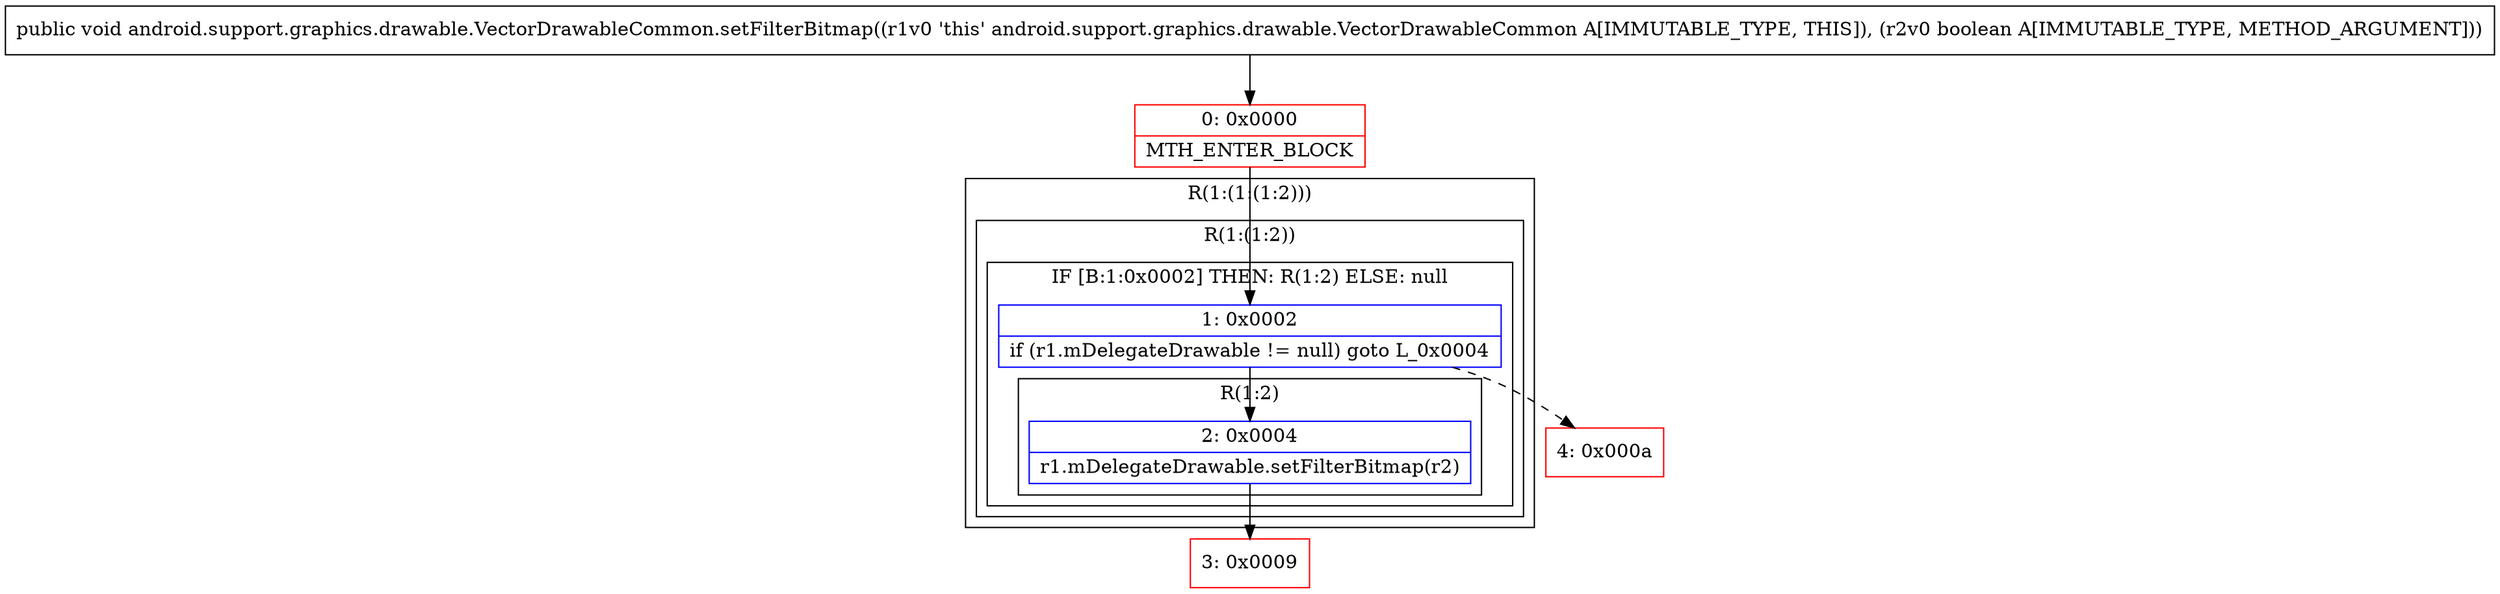 digraph "CFG forandroid.support.graphics.drawable.VectorDrawableCommon.setFilterBitmap(Z)V" {
subgraph cluster_Region_172754165 {
label = "R(1:(1:(1:2)))";
node [shape=record,color=blue];
subgraph cluster_Region_1323893783 {
label = "R(1:(1:2))";
node [shape=record,color=blue];
subgraph cluster_IfRegion_181142950 {
label = "IF [B:1:0x0002] THEN: R(1:2) ELSE: null";
node [shape=record,color=blue];
Node_1 [shape=record,label="{1\:\ 0x0002|if (r1.mDelegateDrawable != null) goto L_0x0004\l}"];
subgraph cluster_Region_698763145 {
label = "R(1:2)";
node [shape=record,color=blue];
Node_2 [shape=record,label="{2\:\ 0x0004|r1.mDelegateDrawable.setFilterBitmap(r2)\l}"];
}
}
}
}
Node_0 [shape=record,color=red,label="{0\:\ 0x0000|MTH_ENTER_BLOCK\l}"];
Node_3 [shape=record,color=red,label="{3\:\ 0x0009}"];
Node_4 [shape=record,color=red,label="{4\:\ 0x000a}"];
MethodNode[shape=record,label="{public void android.support.graphics.drawable.VectorDrawableCommon.setFilterBitmap((r1v0 'this' android.support.graphics.drawable.VectorDrawableCommon A[IMMUTABLE_TYPE, THIS]), (r2v0 boolean A[IMMUTABLE_TYPE, METHOD_ARGUMENT])) }"];
MethodNode -> Node_0;
Node_1 -> Node_2;
Node_1 -> Node_4[style=dashed];
Node_2 -> Node_3;
Node_0 -> Node_1;
}

